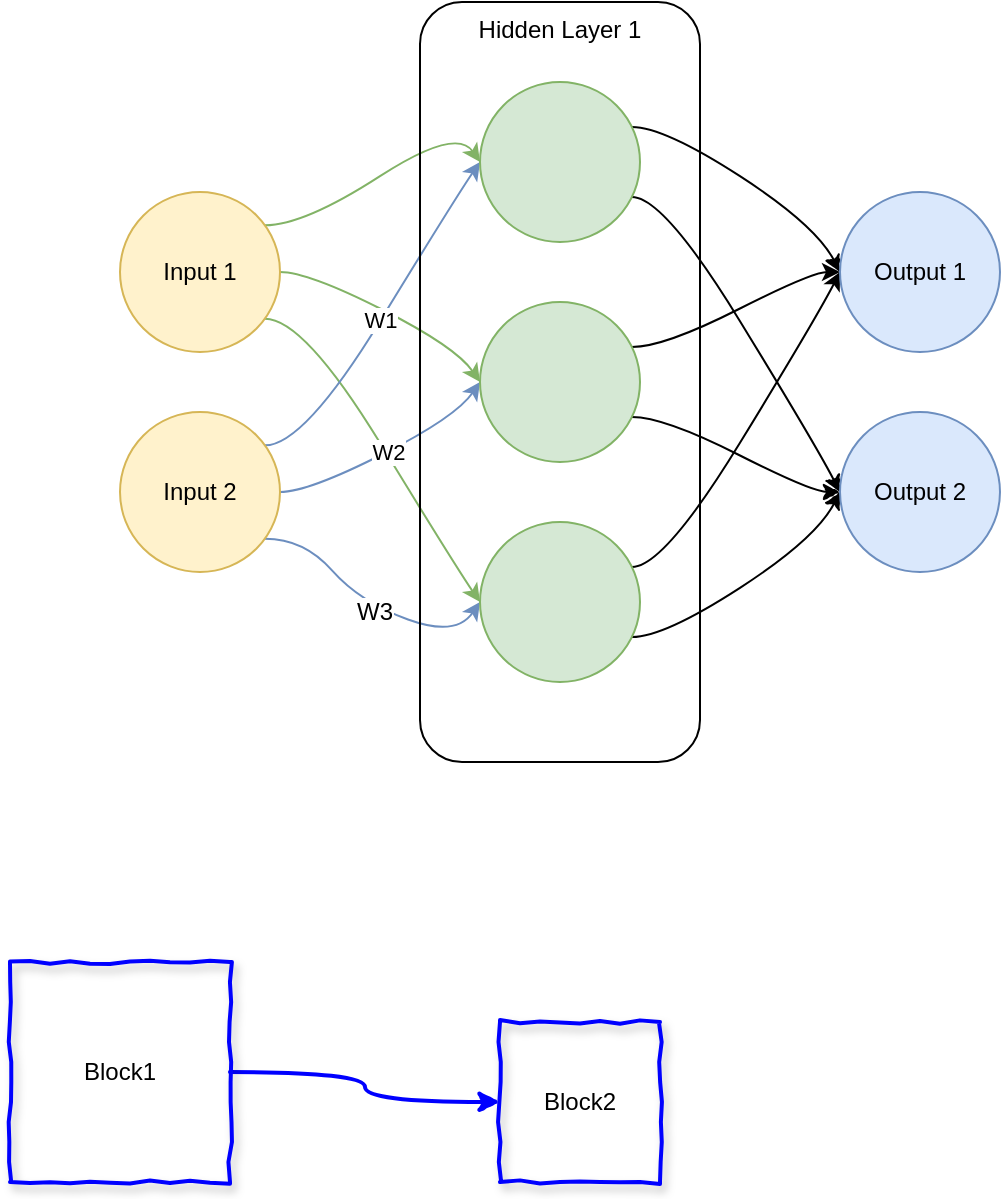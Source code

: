 <mxfile version="10.6.7" type="github"><diagram id="vCOYuiF0Dw8MF3DxZkVl" name="Page-1"><mxGraphModel dx="1394" dy="894" grid="1" gridSize="10" guides="1" tooltips="1" connect="1" arrows="1" fold="1" page="1" pageScale="1" pageWidth="850" pageHeight="1100" background="none" math="0" shadow="0"><root><mxCell id="0"/><mxCell id="1" parent="0"/><mxCell id="b9mDWitGm9aRzGPSULPH-10" style="edgeStyle=orthogonalEdgeStyle;rounded=0;orthogonalLoop=1;jettySize=auto;html=1;entryX=0;entryY=0.5;entryDx=0;entryDy=0;curved=1;fillColor=#d5e8d4;strokeColor=#82b366;noEdgeStyle=1;orthogonal=1;" parent="1" source="b9mDWitGm9aRzGPSULPH-1" target="b9mDWitGm9aRzGPSULPH-6" edge="1"><mxGeometry relative="1" as="geometry"><Array as="points"><mxPoint x="302" y="201.667"/><mxPoint x="378" y="152.5"/></Array></mxGeometry></mxCell><mxCell id="b9mDWitGm9aRzGPSULPH-13" style="edgeStyle=orthogonalEdgeStyle;curved=1;rounded=0;orthogonalLoop=1;jettySize=auto;html=1;entryX=0;entryY=0.5;entryDx=0;entryDy=0;fillColor=#d5e8d4;strokeColor=#82b366;noEdgeStyle=1;orthogonal=1;" parent="1" source="b9mDWitGm9aRzGPSULPH-1" target="b9mDWitGm9aRzGPSULPH-4" edge="1"><mxGeometry relative="1" as="geometry"><Array as="points"><mxPoint x="304" y="225"/><mxPoint x="378" y="262.5"/></Array></mxGeometry></mxCell><mxCell id="b9mDWitGm9aRzGPSULPH-14" style="edgeStyle=orthogonalEdgeStyle;curved=1;rounded=0;orthogonalLoop=1;jettySize=auto;html=1;entryX=0;entryY=0.5;entryDx=0;entryDy=0;fillColor=#d5e8d4;strokeColor=#82b366;noEdgeStyle=1;orthogonal=1;" parent="1" source="b9mDWitGm9aRzGPSULPH-1" target="b9mDWitGm9aRzGPSULPH-5" edge="1"><mxGeometry relative="1" as="geometry"><Array as="points"><mxPoint x="302" y="248.333"/><mxPoint x="378" y="372.5"/></Array></mxGeometry></mxCell><object label="Input 1" id="b9mDWitGm9aRzGPSULPH-1"><mxCell style="ellipse;whiteSpace=wrap;html=1;aspect=fixed;fillColor=#fff2cc;strokeColor=#d6b656;" parent="1" vertex="1"><mxGeometry x="210" y="185" width="80" height="80" as="geometry"/></mxCell></object><mxCell id="b9mDWitGm9aRzGPSULPH-11" value="W2" style="edgeStyle=orthogonalEdgeStyle;curved=1;rounded=0;orthogonalLoop=1;jettySize=auto;html=1;entryX=0;entryY=0.5;entryDx=0;entryDy=0;fillColor=#dae8fc;strokeColor=#6c8ebf;noEdgeStyle=1;orthogonal=1;" parent="1" source="b9mDWitGm9aRzGPSULPH-2" target="b9mDWitGm9aRzGPSULPH-4" edge="1"><mxGeometry relative="1" as="geometry"><Array as="points"><mxPoint x="304" y="335"/><mxPoint x="378" y="297.5"/></Array></mxGeometry></mxCell><mxCell id="b9mDWitGm9aRzGPSULPH-12" value="W1" style="edgeStyle=orthogonalEdgeStyle;curved=1;rounded=0;orthogonalLoop=1;jettySize=auto;html=1;entryX=0;entryY=0.5;entryDx=0;entryDy=0;fillColor=#dae8fc;strokeColor=#6c8ebf;noEdgeStyle=1;orthogonal=1;" parent="1" source="b9mDWitGm9aRzGPSULPH-2" target="b9mDWitGm9aRzGPSULPH-6" edge="1"><mxGeometry relative="1" as="geometry"><Array as="points"><mxPoint x="302" y="311.667"/><mxPoint x="378" y="187.5"/></Array></mxGeometry></mxCell><mxCell id="b9mDWitGm9aRzGPSULPH-17" style="edgeStyle=orthogonalEdgeStyle;curved=1;rounded=0;orthogonalLoop=1;jettySize=auto;html=1;entryX=0;entryY=0.5;entryDx=0;entryDy=0;fillColor=#dae8fc;strokeColor=#6c8ebf;noEdgeStyle=1;orthogonal=1;" parent="1" source="b9mDWitGm9aRzGPSULPH-2" target="b9mDWitGm9aRzGPSULPH-5" edge="1"><mxGeometry relative="1" as="geometry"><Array as="points"><mxPoint x="302" y="358.333"/><mxPoint x="330" y="390"/><mxPoint x="378" y="407.5"/></Array></mxGeometry></mxCell><mxCell id="b9mDWitGm9aRzGPSULPH-43" value="W3" style="text;html=1;resizable=0;points=[];align=center;verticalAlign=middle;labelBackgroundColor=#ffffff;" parent="b9mDWitGm9aRzGPSULPH-17" vertex="1" connectable="0"><mxGeometry x="0.038" y="-2" relative="1" as="geometry"><mxPoint as="offset"/></mxGeometry></mxCell><mxCell id="b9mDWitGm9aRzGPSULPH-2" value="Input 2" style="ellipse;whiteSpace=wrap;html=1;aspect=fixed;fillColor=#fff2cc;strokeColor=#d6b656;" parent="1" vertex="1"><mxGeometry x="210" y="295" width="80" height="80" as="geometry"/></mxCell><mxCell id="b9mDWitGm9aRzGPSULPH-19" style="edgeStyle=orthogonalEdgeStyle;curved=1;rounded=0;orthogonalLoop=1;jettySize=auto;html=1;entryX=0;entryY=0.5;entryDx=0;entryDy=0;noEdgeStyle=1;orthogonal=1;" parent="1" source="b9mDWitGm9aRzGPSULPH-4" target="b9mDWitGm9aRzGPSULPH-8" edge="1"><mxGeometry relative="1" as="geometry"><Array as="points"><mxPoint x="482" y="262.5"/><mxPoint x="556" y="225"/></Array></mxGeometry></mxCell><mxCell id="b9mDWitGm9aRzGPSULPH-22" style="edgeStyle=orthogonalEdgeStyle;curved=1;rounded=0;comic=1;orthogonalLoop=1;jettySize=auto;html=1;entryX=0;entryY=0.5;entryDx=0;entryDy=0;shadow=0;noEdgeStyle=1;orthogonal=1;" parent="1" source="b9mDWitGm9aRzGPSULPH-4" target="b9mDWitGm9aRzGPSULPH-21" edge="1"><mxGeometry relative="1" as="geometry"><Array as="points"><mxPoint x="482" y="297.5"/><mxPoint x="556" y="335"/></Array></mxGeometry></mxCell><mxCell id="b9mDWitGm9aRzGPSULPH-4" value="" style="ellipse;whiteSpace=wrap;html=1;aspect=fixed;fillColor=#d5e8d4;strokeColor=#82b366;" parent="1" vertex="1"><mxGeometry x="390" y="240" width="80" height="80" as="geometry"/></mxCell><mxCell id="b9mDWitGm9aRzGPSULPH-20" style="edgeStyle=orthogonalEdgeStyle;curved=1;rounded=0;orthogonalLoop=1;jettySize=auto;html=1;entryX=0;entryY=0.5;entryDx=0;entryDy=0;noEdgeStyle=1;orthogonal=1;" parent="1" source="b9mDWitGm9aRzGPSULPH-5" target="b9mDWitGm9aRzGPSULPH-8" edge="1"><mxGeometry relative="1" as="geometry"><Array as="points"><mxPoint x="482" y="372.5"/><mxPoint x="558" y="248.333"/></Array></mxGeometry></mxCell><mxCell id="b9mDWitGm9aRzGPSULPH-23" style="edgeStyle=orthogonalEdgeStyle;curved=1;rounded=0;comic=1;orthogonalLoop=1;jettySize=auto;html=1;shadow=0;entryX=0;entryY=0.5;entryDx=0;entryDy=0;noEdgeStyle=1;orthogonal=1;" parent="1" source="b9mDWitGm9aRzGPSULPH-5" target="b9mDWitGm9aRzGPSULPH-21" edge="1"><mxGeometry relative="1" as="geometry"><mxPoint x="740" y="460" as="targetPoint"/><Array as="points"><mxPoint x="482" y="407.5"/><mxPoint x="558" y="358.333"/></Array></mxGeometry></mxCell><mxCell id="b9mDWitGm9aRzGPSULPH-5" value="" style="ellipse;whiteSpace=wrap;html=1;aspect=fixed;fillColor=#d5e8d4;strokeColor=#82b366;" parent="1" vertex="1"><mxGeometry x="390" y="350" width="80" height="80" as="geometry"/></mxCell><mxCell id="b9mDWitGm9aRzGPSULPH-18" style="edgeStyle=orthogonalEdgeStyle;rounded=0;orthogonalLoop=1;jettySize=auto;html=1;entryX=0;entryY=0.5;entryDx=0;entryDy=0;elbow=vertical;curved=1;comic=1;shadow=0;noEdgeStyle=1;orthogonal=1;" parent="1" source="b9mDWitGm9aRzGPSULPH-6" target="b9mDWitGm9aRzGPSULPH-8" edge="1"><mxGeometry relative="1" as="geometry"><Array as="points"><mxPoint x="482" y="152.5"/><mxPoint x="558" y="201.667"/></Array></mxGeometry></mxCell><mxCell id="b9mDWitGm9aRzGPSULPH-24" style="edgeStyle=orthogonalEdgeStyle;curved=1;rounded=0;comic=1;orthogonalLoop=1;jettySize=auto;html=1;entryX=0;entryY=0.5;entryDx=0;entryDy=0;shadow=0;noEdgeStyle=1;orthogonal=1;" parent="1" source="b9mDWitGm9aRzGPSULPH-6" target="b9mDWitGm9aRzGPSULPH-21" edge="1"><mxGeometry relative="1" as="geometry"><Array as="points"><mxPoint x="482" y="187.5"/><mxPoint x="558" y="311.667"/></Array></mxGeometry></mxCell><mxCell id="b9mDWitGm9aRzGPSULPH-6" value="" style="ellipse;whiteSpace=wrap;html=1;aspect=fixed;fillColor=#d5e8d4;strokeColor=#82b366;" parent="1" vertex="1"><mxGeometry x="390" y="130" width="80" height="80" as="geometry"/></mxCell><mxCell id="b9mDWitGm9aRzGPSULPH-8" value="Output 1" style="ellipse;whiteSpace=wrap;html=1;aspect=fixed;fillColor=#dae8fc;strokeColor=#6c8ebf;" parent="1" vertex="1"><mxGeometry x="570" y="185" width="80" height="80" as="geometry"/></mxCell><mxCell id="b9mDWitGm9aRzGPSULPH-21" value="Output 2" style="ellipse;whiteSpace=wrap;html=1;aspect=fixed;fillColor=#dae8fc;strokeColor=#6c8ebf;" parent="1" vertex="1"><mxGeometry x="570" y="295" width="80" height="80" as="geometry"/></mxCell><mxCell id="jc3QNMMWBJiVC82j--qv-1" value="Hidden Layer 1" style="rounded=1;whiteSpace=wrap;html=1;fillColor=none;verticalAlign=top;" parent="1" vertex="1"><mxGeometry x="360" y="90" width="140" height="380" as="geometry"/></mxCell><mxCell id="jc3QNMMWBJiVC82j--qv-5" style="edgeStyle=orthogonalEdgeStyle;orthogonalLoop=1;jettySize=auto;html=1;entryX=0;entryY=0.5;entryDx=0;entryDy=0;curved=1;strokeColor=#0000FF;strokeWidth=2;comic=1;shadow=0;" parent="1" source="jc3QNMMWBJiVC82j--qv-3" target="jc3QNMMWBJiVC82j--qv-4" edge="1"><mxGeometry relative="1" as="geometry"/></mxCell><mxCell id="jc3QNMMWBJiVC82j--qv-3" value="Block1" style="whiteSpace=wrap;html=1;aspect=fixed;fillColor=none;comic=1;strokeWidth=2;strokeColor=#0000FF;shadow=1;" parent="1" vertex="1"><mxGeometry x="155" y="570" width="110" height="110" as="geometry"/></mxCell><mxCell id="jc3QNMMWBJiVC82j--qv-4" value="Block2" style="whiteSpace=wrap;html=1;aspect=fixed;comic=1;strokeColor=#0000FF;strokeWidth=2;fillColor=none;shadow=1;" parent="1" vertex="1"><mxGeometry x="400" y="600" width="80" height="80" as="geometry"/></mxCell></root></mxGraphModel></diagram><diagram id="P1UQEjm9AoX6A_u-ZzKc" name="Page-2"><mxGraphModel dx="1394" dy="894" grid="1" gridSize="10" guides="1" tooltips="1" connect="1" arrows="1" fold="1" page="1" pageScale="1" pageWidth="850" pageHeight="1100" math="0" shadow="0"><root><mxCell id="TRPJDpp4_R45B4rvJ20N-0"/><mxCell id="TRPJDpp4_R45B4rvJ20N-1" parent="TRPJDpp4_R45B4rvJ20N-0"/><mxCell id="TRPJDpp4_R45B4rvJ20N-2" value="" style="endArrow=none;html=1;shadow=0;strokeColor=#0000FF;strokeWidth=2;" parent="TRPJDpp4_R45B4rvJ20N-1" edge="1"><mxGeometry width="50" height="50" relative="1" as="geometry"><mxPoint x="80" y="570" as="sourcePoint"/><mxPoint x="80" y="20" as="targetPoint"/></mxGeometry></mxCell><mxCell id="TRPJDpp4_R45B4rvJ20N-3" value="" style="endArrow=none;html=1;shadow=0;strokeColor=#0000FF;strokeWidth=2;" parent="TRPJDpp4_R45B4rvJ20N-1" edge="1"><mxGeometry width="50" height="50" relative="1" as="geometry"><mxPoint x="40" y="520" as="sourcePoint"/><mxPoint x="800" y="520" as="targetPoint"/></mxGeometry></mxCell><mxCell id="TRPJDpp4_R45B4rvJ20N-4" value="" style="ellipse;whiteSpace=wrap;html=1;aspect=fixed;shadow=1;comic=1;strokeColor=#0000FF;strokeWidth=2;fillColor=#6666FF;" parent="TRPJDpp4_R45B4rvJ20N-1" vertex="1"><mxGeometry x="150" y="230" width="20" height="20" as="geometry"/></mxCell><mxCell id="TRPJDpp4_R45B4rvJ20N-5" value="" style="ellipse;whiteSpace=wrap;html=1;aspect=fixed;shadow=1;comic=1;strokeColor=#0000FF;strokeWidth=2;fillColor=#6666FF;" parent="TRPJDpp4_R45B4rvJ20N-1" vertex="1"><mxGeometry x="200" y="230" width="20" height="20" as="geometry"/></mxCell><mxCell id="TRPJDpp4_R45B4rvJ20N-6" value="" style="ellipse;whiteSpace=wrap;html=1;aspect=fixed;shadow=1;comic=1;strokeColor=#0000FF;strokeWidth=2;fillColor=#6666FF;" parent="TRPJDpp4_R45B4rvJ20N-1" vertex="1"><mxGeometry x="260" y="350" width="20" height="20" as="geometry"/></mxCell><mxCell id="TRPJDpp4_R45B4rvJ20N-7" value="" style="ellipse;whiteSpace=wrap;html=1;aspect=fixed;shadow=1;comic=1;strokeColor=#0000FF;strokeWidth=2;fillColor=#6666FF;" parent="TRPJDpp4_R45B4rvJ20N-1" vertex="1"><mxGeometry x="210" y="280" width="20" height="20" as="geometry"/></mxCell><mxCell id="TRPJDpp4_R45B4rvJ20N-8" value="" style="ellipse;whiteSpace=wrap;html=1;aspect=fixed;shadow=1;comic=1;strokeColor=#0000FF;strokeWidth=2;fillColor=#6666FF;" parent="TRPJDpp4_R45B4rvJ20N-1" vertex="1"><mxGeometry x="260" y="310" width="20" height="20" as="geometry"/></mxCell><mxCell id="TRPJDpp4_R45B4rvJ20N-9" value="" style="ellipse;whiteSpace=wrap;html=1;aspect=fixed;shadow=1;comic=1;strokeColor=#0000FF;strokeWidth=2;fillColor=#6666FF;" parent="TRPJDpp4_R45B4rvJ20N-1" vertex="1"><mxGeometry x="220" y="310" width="20" height="20" as="geometry"/></mxCell><mxCell id="TRPJDpp4_R45B4rvJ20N-10" value="" style="ellipse;whiteSpace=wrap;html=1;aspect=fixed;shadow=1;comic=1;strokeColor=#0000FF;strokeWidth=2;fillColor=#6666FF;" parent="TRPJDpp4_R45B4rvJ20N-1" vertex="1"><mxGeometry x="170" y="330" width="20" height="20" as="geometry"/></mxCell><mxCell id="TRPJDpp4_R45B4rvJ20N-11" value="" style="ellipse;whiteSpace=wrap;html=1;aspect=fixed;shadow=1;comic=1;strokeColor=#0000FF;strokeWidth=2;fillColor=#6666FF;" parent="TRPJDpp4_R45B4rvJ20N-1" vertex="1"><mxGeometry x="260" y="240" width="20" height="20" as="geometry"/></mxCell><mxCell id="TRPJDpp4_R45B4rvJ20N-12" value="" style="ellipse;whiteSpace=wrap;html=1;aspect=fixed;shadow=1;comic=1;strokeColor=#0000FF;strokeWidth=2;fillColor=#6666FF;" parent="TRPJDpp4_R45B4rvJ20N-1" vertex="1"><mxGeometry x="280" y="280" width="20" height="20" as="geometry"/></mxCell><mxCell id="TRPJDpp4_R45B4rvJ20N-13" value="" style="ellipse;whiteSpace=wrap;html=1;aspect=fixed;shadow=1;comic=1;strokeColor=#0000FF;strokeWidth=2;fillColor=#6666FF;" parent="TRPJDpp4_R45B4rvJ20N-1" vertex="1"><mxGeometry x="320" y="220" width="20" height="20" as="geometry"/></mxCell><mxCell id="TRPJDpp4_R45B4rvJ20N-15" value="" style="ellipse;whiteSpace=wrap;html=1;aspect=fixed;shadow=1;comic=1;strokeColor=#FFF4C3;strokeWidth=2;fillColor=#FFD966;" parent="TRPJDpp4_R45B4rvJ20N-1" vertex="1"><mxGeometry x="300" y="180" width="20" height="20" as="geometry"/></mxCell><mxCell id="TRPJDpp4_R45B4rvJ20N-16" value="" style="ellipse;whiteSpace=wrap;html=1;aspect=fixed;shadow=1;comic=1;strokeColor=#FFF4C3;strokeWidth=2;fillColor=#FFD966;" parent="TRPJDpp4_R45B4rvJ20N-1" vertex="1"><mxGeometry x="350" y="180" width="20" height="20" as="geometry"/></mxCell><mxCell id="TRPJDpp4_R45B4rvJ20N-17" value="" style="ellipse;whiteSpace=wrap;html=1;aspect=fixed;shadow=1;comic=1;strokeColor=#FFF4C3;strokeWidth=2;fillColor=#FFD966;" parent="TRPJDpp4_R45B4rvJ20N-1" vertex="1"><mxGeometry x="430" y="310" width="20" height="20" as="geometry"/></mxCell><mxCell id="TRPJDpp4_R45B4rvJ20N-18" value="" style="ellipse;whiteSpace=wrap;html=1;aspect=fixed;shadow=1;comic=1;strokeColor=#FFF4C3;strokeWidth=2;fillColor=#FFD966;" parent="TRPJDpp4_R45B4rvJ20N-1" vertex="1"><mxGeometry x="360" y="230" width="20" height="20" as="geometry"/></mxCell><mxCell id="TRPJDpp4_R45B4rvJ20N-19" value="" style="ellipse;whiteSpace=wrap;html=1;aspect=fixed;shadow=1;comic=1;strokeColor=#FFF4C3;strokeWidth=2;fillColor=#FFD966;" parent="TRPJDpp4_R45B4rvJ20N-1" vertex="1"><mxGeometry x="410" y="260" width="20" height="20" as="geometry"/></mxCell><mxCell id="TRPJDpp4_R45B4rvJ20N-20" value="" style="ellipse;whiteSpace=wrap;html=1;aspect=fixed;shadow=1;comic=1;strokeColor=#FFF4C3;strokeWidth=2;fillColor=#FFD966;" parent="TRPJDpp4_R45B4rvJ20N-1" vertex="1"><mxGeometry x="370" y="260" width="20" height="20" as="geometry"/></mxCell><mxCell id="TRPJDpp4_R45B4rvJ20N-21" value="" style="ellipse;whiteSpace=wrap;html=1;aspect=fixed;shadow=1;comic=1;strokeColor=#FFF4C3;strokeWidth=2;fillColor=#FFD966;" parent="TRPJDpp4_R45B4rvJ20N-1" vertex="1"><mxGeometry x="320" y="250" width="20" height="20" as="geometry"/></mxCell><mxCell id="TRPJDpp4_R45B4rvJ20N-22" value="" style="ellipse;whiteSpace=wrap;html=1;aspect=fixed;shadow=1;comic=1;strokeColor=#FFF4C3;strokeWidth=2;fillColor=#FFD966;" parent="TRPJDpp4_R45B4rvJ20N-1" vertex="1"><mxGeometry x="400" y="210" width="20" height="20" as="geometry"/></mxCell><mxCell id="TRPJDpp4_R45B4rvJ20N-23" value="" style="ellipse;whiteSpace=wrap;html=1;aspect=fixed;shadow=1;comic=1;strokeColor=#FFF4C3;strokeWidth=2;fillColor=#FFD966;" parent="TRPJDpp4_R45B4rvJ20N-1" vertex="1"><mxGeometry x="430" y="230" width="20" height="20" as="geometry"/></mxCell><mxCell id="TRPJDpp4_R45B4rvJ20N-24" value="" style="ellipse;whiteSpace=wrap;html=1;aspect=fixed;shadow=1;comic=1;strokeColor=#FFF4C3;strokeWidth=2;fillColor=#FFD966;" parent="TRPJDpp4_R45B4rvJ20N-1" vertex="1"><mxGeometry x="440" y="170" width="20" height="20" as="geometry"/></mxCell><mxCell id="TRPJDpp4_R45B4rvJ20N-25" value="" style="endArrow=none;html=1;shadow=0;strokeColor=#EA6B66;strokeWidth=4;" parent="TRPJDpp4_R45B4rvJ20N-1" edge="1"><mxGeometry width="50" height="50" relative="1" as="geometry"><mxPoint x="160" y="120" as="sourcePoint"/><mxPoint x="440" y="380" as="targetPoint"/></mxGeometry></mxCell><mxCell id="TRPJDpp4_R45B4rvJ20N-26" value="" style="curved=1;endArrow=none;html=1;shadow=0;strokeColor=#67AB9F;strokeWidth=4;endFill=0;" parent="TRPJDpp4_R45B4rvJ20N-1" edge="1"><mxGeometry width="50" height="50" relative="1" as="geometry"><mxPoint x="220" y="460" as="sourcePoint"/><mxPoint x="100" y="200" as="targetPoint"/><Array as="points"><mxPoint x="320" y="330"/><mxPoint x="310" y="250"/><mxPoint x="200" y="190"/></Array></mxGeometry></mxCell><mxCell id="TRPJDpp4_R45B4rvJ20N-29" value="" style="ellipse;whiteSpace=wrap;html=1;aspect=fixed;shadow=1;comic=1;strokeColor=#FFF4C3;strokeWidth=2;fillColor=#FFD966;" parent="TRPJDpp4_R45B4rvJ20N-1" vertex="1"><mxGeometry x="380" y="350" width="20" height="20" as="geometry"/></mxCell><mxCell id="TRPJDpp4_R45B4rvJ20N-30" value="" style="ellipse;whiteSpace=wrap;html=1;aspect=fixed;shadow=1;comic=1;strokeColor=#FFF4C3;strokeWidth=2;fillColor=#FFD966;" parent="TRPJDpp4_R45B4rvJ20N-1" vertex="1"><mxGeometry x="380" y="300" width="20" height="20" as="geometry"/></mxCell><mxCell id="TRPJDpp4_R45B4rvJ20N-31" value="" style="ellipse;whiteSpace=wrap;html=1;aspect=fixed;shadow=1;comic=1;strokeColor=#FFF4C3;strokeWidth=2;fillColor=#FFD966;" parent="TRPJDpp4_R45B4rvJ20N-1" vertex="1"><mxGeometry x="250" y="150" width="20" height="20" as="geometry"/></mxCell><mxCell id="TRPJDpp4_R45B4rvJ20N-32" value="" style="ellipse;whiteSpace=wrap;html=1;aspect=fixed;shadow=1;comic=1;strokeColor=#FFF4C3;strokeWidth=2;fillColor=#FFD966;" parent="TRPJDpp4_R45B4rvJ20N-1" vertex="1"><mxGeometry x="510" y="210" width="20" height="20" as="geometry"/></mxCell><mxCell id="TRPJDpp4_R45B4rvJ20N-33" value="" style="ellipse;whiteSpace=wrap;html=1;aspect=fixed;shadow=1;comic=1;strokeColor=#FFF4C3;strokeWidth=2;fillColor=#FFD966;" parent="TRPJDpp4_R45B4rvJ20N-1" vertex="1"><mxGeometry x="340" y="320" width="20" height="20" as="geometry"/></mxCell><mxCell id="TRPJDpp4_R45B4rvJ20N-34" value="" style="ellipse;whiteSpace=wrap;html=1;aspect=fixed;shadow=1;comic=1;strokeColor=#FFF4C3;strokeWidth=2;fillColor=#FFD966;" parent="TRPJDpp4_R45B4rvJ20N-1" vertex="1"><mxGeometry x="260" y="190" width="20" height="20" as="geometry"/></mxCell><mxCell id="TRPJDpp4_R45B4rvJ20N-35" value="" style="curved=1;endArrow=none;html=1;shadow=0;strokeColor=#B5739D;strokeWidth=4;endFill=0;" parent="TRPJDpp4_R45B4rvJ20N-1" edge="1"><mxGeometry width="50" height="50" relative="1" as="geometry"><mxPoint x="230" y="470" as="sourcePoint"/><mxPoint x="110" y="210" as="targetPoint"/><Array as="points"><mxPoint x="350" y="310"/><mxPoint x="300" y="250"/><mxPoint x="330" y="250"/><mxPoint x="360" y="230"/><mxPoint x="340" y="200"/><mxPoint x="300" y="230"/><mxPoint x="210" y="200"/></Array></mxGeometry></mxCell></root></mxGraphModel></diagram><diagram id="rTRzJDz43TjNal45MV_O" name="Page-3"><mxGraphModel dx="1394" dy="894" grid="1" gridSize="10" guides="1" tooltips="1" connect="1" arrows="1" fold="1" page="1" pageScale="1" pageWidth="850" pageHeight="1100" math="0" shadow="0"><root><mxCell id="jbkqedvFfqAVcSBklZcz-0"/><mxCell id="jbkqedvFfqAVcSBklZcz-1" parent="jbkqedvFfqAVcSBklZcz-0"/><mxCell id="jbkqedvFfqAVcSBklZcz-2" value="Traditional programming" style="rounded=1;whiteSpace=wrap;html=1;comic=1;fontSize=11;fontFamily=Verdana;" vertex="1" parent="jbkqedvFfqAVcSBklZcz-1"><mxGeometry x="210" y="210" width="180" height="100" as="geometry"/></mxCell><mxCell id="jbkqedvFfqAVcSBklZcz-3" value="Inputs" style="shape=flexArrow;endArrow=classic;html=1;fontSize=11;fontFamily=Verdana;width=21.379;endSize=7.345;comic=1;" edge="1" parent="jbkqedvFfqAVcSBklZcz-1"><mxGeometry width="50" height="50" relative="1" as="geometry"><mxPoint x="140" y="230" as="sourcePoint"/><mxPoint x="210" y="230" as="targetPoint"/></mxGeometry></mxCell><mxCell id="jbkqedvFfqAVcSBklZcz-4" value="Rules" style="shape=flexArrow;endArrow=classic;html=1;fontSize=11;fontFamily=Verdana;width=21.379;endSize=7.117;comic=1;" edge="1" parent="jbkqedvFfqAVcSBklZcz-1"><mxGeometry width="50" height="50" relative="1" as="geometry"><mxPoint x="140" y="280" as="sourcePoint"/><mxPoint x="210" y="280" as="targetPoint"/></mxGeometry></mxCell><mxCell id="jbkqedvFfqAVcSBklZcz-5" value="Outputs" style="shape=flexArrow;endArrow=classic;html=1;fontSize=11;fontFamily=Verdana;width=24.138;endSize=7.0;comic=1;" edge="1" parent="jbkqedvFfqAVcSBklZcz-1" source="jbkqedvFfqAVcSBklZcz-2"><mxGeometry width="50" height="50" relative="1" as="geometry"><mxPoint x="390" y="259.5" as="sourcePoint"/><mxPoint x="460" y="260" as="targetPoint"/></mxGeometry></mxCell><mxCell id="jbkqedvFfqAVcSBklZcz-6" value="Machine learning" style="rounded=1;whiteSpace=wrap;html=1;comic=1;fontSize=11;fontFamily=Verdana;" vertex="1" parent="jbkqedvFfqAVcSBklZcz-1"><mxGeometry x="210" y="360" width="180" height="100" as="geometry"/></mxCell><mxCell id="jbkqedvFfqAVcSBklZcz-7" value="Inputs" style="shape=flexArrow;endArrow=classic;html=1;fontSize=11;fontFamily=Verdana;width=20.69;endSize=7.345;comic=1;" edge="1" parent="jbkqedvFfqAVcSBklZcz-1"><mxGeometry width="50" height="50" relative="1" as="geometry"><mxPoint x="140" y="380" as="sourcePoint"/><mxPoint x="210" y="380" as="targetPoint"/></mxGeometry></mxCell><mxCell id="jbkqedvFfqAVcSBklZcz-8" value="Outputs" style="shape=flexArrow;endArrow=classic;html=1;fontSize=11;fontFamily=Verdana;width=22.069;endSize=7.572;comic=1;" edge="1" parent="jbkqedvFfqAVcSBklZcz-1"><mxGeometry width="50" height="50" relative="1" as="geometry"><mxPoint x="140" y="430" as="sourcePoint"/><mxPoint x="210" y="430" as="targetPoint"/></mxGeometry></mxCell><mxCell id="jbkqedvFfqAVcSBklZcz-9" value="Rules&lt;br style=&quot;font-size: 11px;&quot;&gt;" style="shape=flexArrow;endArrow=classic;html=1;fontSize=11;fontFamily=Verdana;width=25.517;endSize=6.069;comic=1;" edge="1" parent="jbkqedvFfqAVcSBklZcz-1" source="jbkqedvFfqAVcSBklZcz-6"><mxGeometry width="50" height="50" relative="1" as="geometry"><mxPoint x="390" y="409.5" as="sourcePoint"/><mxPoint x="460" y="409.5" as="targetPoint"/></mxGeometry></mxCell><mxCell id="95uMk6dy5aXpg5CERWND-0" value="" style="curved=1;endArrow=classic;html=1;fontFamily=Verdana;fontSize=11;" edge="1" parent="jbkqedvFfqAVcSBklZcz-1"><mxGeometry width="50" height="50" relative="1" as="geometry"><mxPoint x="190" y="300" as="sourcePoint"/><mxPoint x="440" y="390" as="targetPoint"/><Array as="points"><mxPoint x="250" y="340"/><mxPoint x="340" y="320"/></Array></mxGeometry></mxCell><mxCell id="95uMk6dy5aXpg5CERWND-1" value="" style="curved=1;endArrow=classic;html=1;fontFamily=Verdana;fontSize=11;" edge="1" parent="jbkqedvFfqAVcSBklZcz-1"><mxGeometry width="50" height="50" relative="1" as="geometry"><mxPoint x="170" y="440" as="sourcePoint"/><mxPoint x="450" y="270" as="targetPoint"/><Array as="points"><mxPoint x="340" y="630"/><mxPoint x="580" y="410"/></Array></mxGeometry></mxCell></root></mxGraphModel></diagram></mxfile>